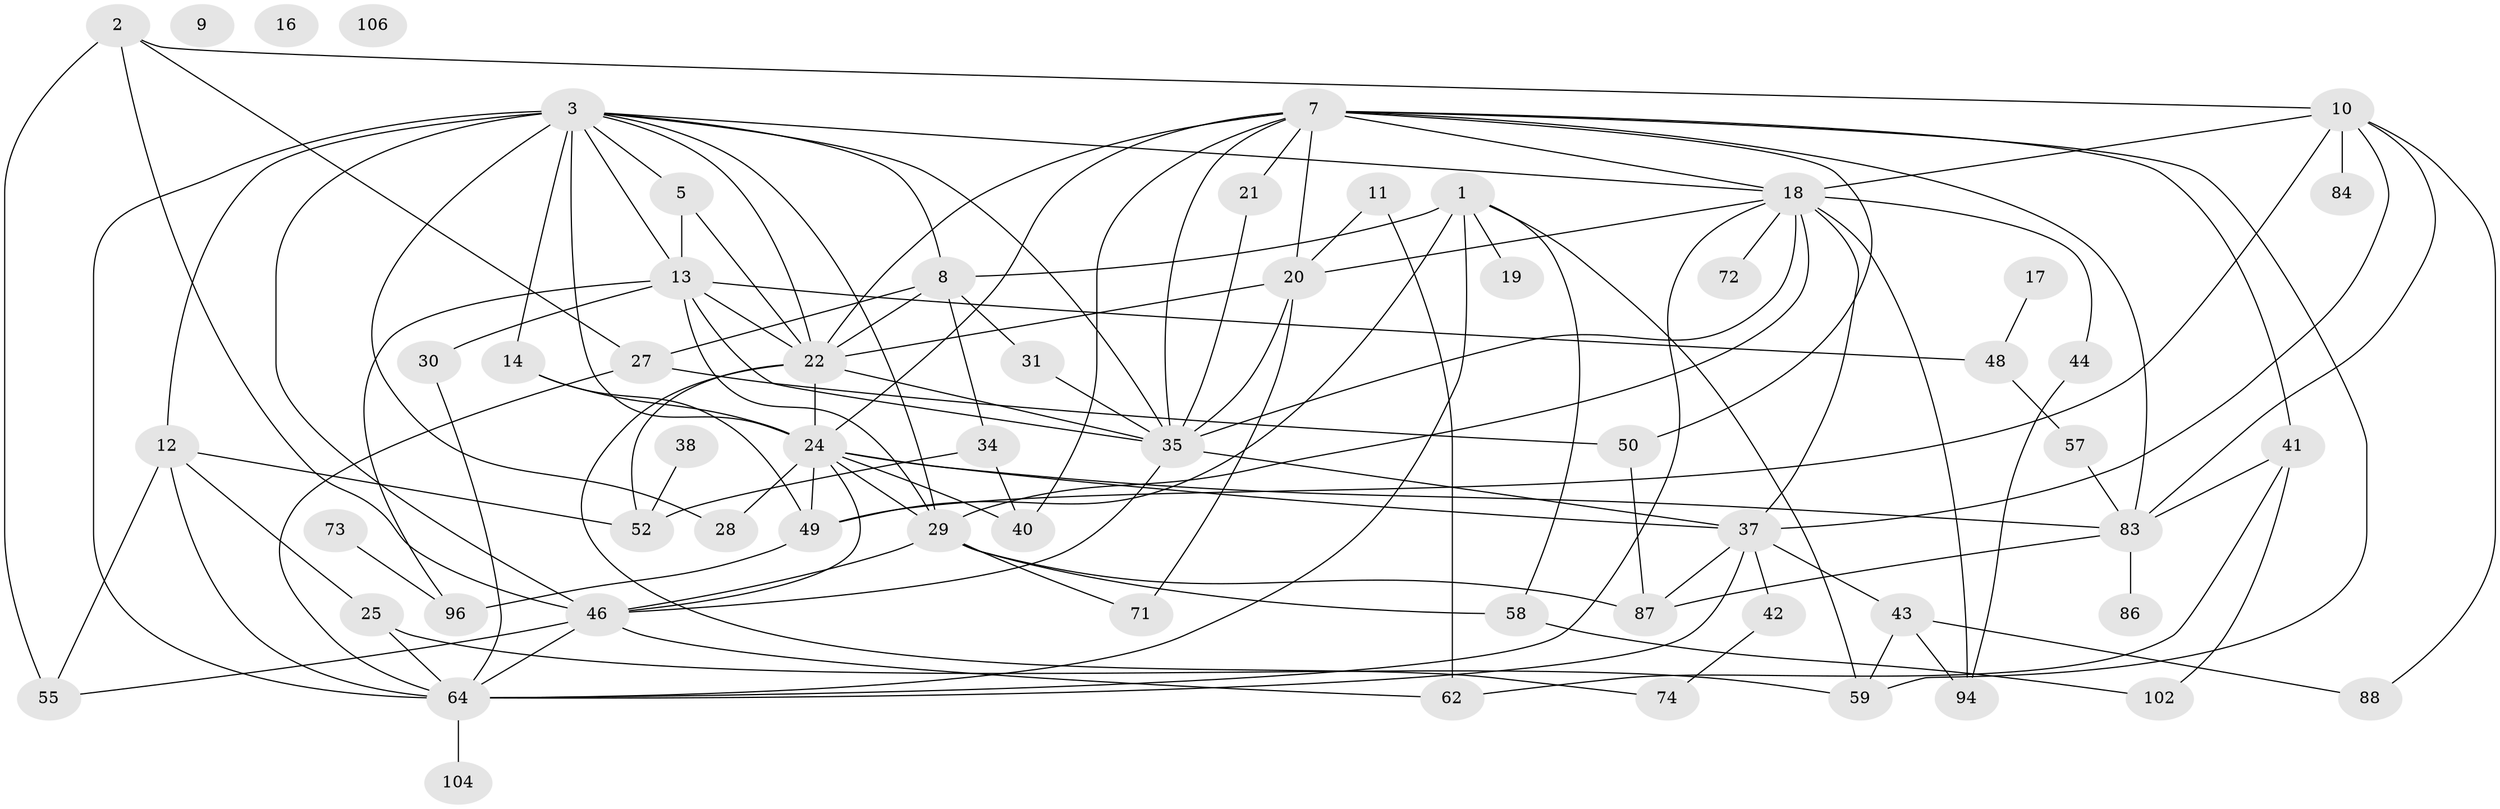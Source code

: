 // original degree distribution, {4: 0.25833333333333336, 2: 0.225, 3: 0.225, 5: 0.11666666666666667, 0: 0.016666666666666666, 1: 0.10833333333333334, 6: 0.03333333333333333, 7: 0.016666666666666666}
// Generated by graph-tools (version 1.1) at 2025/12/03/09/25 04:12:56]
// undirected, 60 vertices, 123 edges
graph export_dot {
graph [start="1"]
  node [color=gray90,style=filled];
  1 [super="+4+79+82"];
  2;
  3 [super="+65+110+6+36"];
  5;
  7 [super="+47+15"];
  8 [super="+75+26"];
  9;
  10 [super="+39"];
  11;
  12 [super="+33"];
  13 [super="+108"];
  14 [super="+89"];
  16;
  17;
  18 [super="+70"];
  19;
  20 [super="+23+85"];
  21 [super="+81"];
  22 [super="+45"];
  24 [super="+66+78+90"];
  25;
  27 [super="+32"];
  28;
  29 [super="+63+60"];
  30;
  31;
  34;
  35 [super="+67+80"];
  37 [super="+114+56"];
  38 [super="+103"];
  40 [super="+92"];
  41 [super="+100"];
  42;
  43;
  44;
  46 [super="+51"];
  48;
  49;
  50 [super="+95"];
  52;
  55;
  57;
  58 [super="+61"];
  59;
  62;
  64 [super="+98+91"];
  71;
  72;
  73;
  74;
  83 [super="+105"];
  84;
  86;
  87;
  88;
  94;
  96 [super="+119"];
  102 [super="+112"];
  104;
  106 [super="+111"];
  1 -- 19;
  1 -- 59;
  1 -- 64;
  1 -- 8 [weight=2];
  1 -- 49;
  1 -- 58;
  2 -- 27;
  2 -- 46;
  2 -- 55;
  2 -- 10;
  3 -- 64 [weight=2];
  3 -- 29;
  3 -- 5;
  3 -- 35;
  3 -- 8;
  3 -- 12;
  3 -- 13;
  3 -- 46;
  3 -- 24;
  3 -- 28 [weight=2];
  3 -- 14;
  3 -- 22;
  3 -- 18;
  5 -- 13;
  5 -- 22;
  7 -- 59;
  7 -- 24;
  7 -- 35;
  7 -- 40;
  7 -- 41;
  7 -- 50;
  7 -- 83;
  7 -- 20;
  7 -- 21;
  7 -- 22;
  7 -- 18;
  8 -- 31;
  8 -- 34;
  8 -- 22;
  8 -- 27;
  10 -- 37;
  10 -- 49;
  10 -- 83;
  10 -- 84;
  10 -- 88;
  10 -- 18;
  11 -- 62;
  11 -- 20;
  12 -- 52;
  12 -- 64;
  12 -- 55;
  12 -- 25;
  13 -- 48;
  13 -- 96;
  13 -- 29;
  13 -- 30;
  13 -- 35;
  13 -- 22;
  14 -- 49;
  14 -- 24;
  17 -- 48;
  18 -- 94;
  18 -- 37;
  18 -- 64;
  18 -- 35;
  18 -- 72;
  18 -- 44;
  18 -- 20;
  18 -- 29;
  20 -- 71;
  20 -- 22;
  20 -- 35;
  21 -- 35;
  22 -- 35;
  22 -- 74;
  22 -- 24 [weight=2];
  22 -- 52;
  24 -- 37;
  24 -- 28 [weight=2];
  24 -- 46 [weight=2];
  24 -- 49;
  24 -- 83;
  24 -- 40;
  24 -- 29;
  25 -- 59;
  25 -- 64;
  27 -- 64;
  27 -- 50;
  29 -- 58;
  29 -- 71;
  29 -- 87;
  29 -- 46;
  30 -- 64;
  31 -- 35;
  34 -- 40;
  34 -- 52;
  35 -- 37;
  35 -- 46;
  37 -- 42;
  37 -- 87;
  37 -- 43;
  37 -- 64;
  38 -- 52;
  41 -- 62;
  41 -- 83;
  41 -- 102;
  42 -- 74;
  43 -- 59;
  43 -- 88;
  43 -- 94;
  44 -- 94;
  46 -- 55;
  46 -- 62;
  46 -- 64;
  48 -- 57;
  49 -- 96;
  50 -- 87;
  57 -- 83;
  58 -- 102;
  64 -- 104;
  73 -- 96;
  83 -- 87;
  83 -- 86;
}
